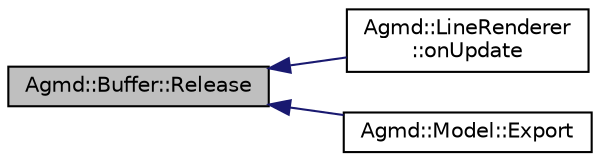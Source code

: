 digraph "Agmd::Buffer::Release"
{
  edge [fontname="Helvetica",fontsize="10",labelfontname="Helvetica",labelfontsize="10"];
  node [fontname="Helvetica",fontsize="10",shape=record];
  rankdir="LR";
  Node1 [label="Agmd::Buffer::Release",height=0.2,width=0.4,color="black", fillcolor="grey75", style="filled" fontcolor="black"];
  Node1 -> Node2 [dir="back",color="midnightblue",fontsize="10",style="solid"];
  Node2 [label="Agmd::LineRenderer\l::onUpdate",height=0.2,width=0.4,color="black", fillcolor="white", style="filled",URL="$class_agmd_1_1_line_renderer.html#a15870f58e43918b31fc3be61b6b3e825"];
  Node1 -> Node3 [dir="back",color="midnightblue",fontsize="10",style="solid"];
  Node3 [label="Agmd::Model::Export",height=0.2,width=0.4,color="black", fillcolor="white", style="filled",URL="$class_agmd_1_1_model.html#a539bce37aa4afb469ce09d84851de96b"];
}
